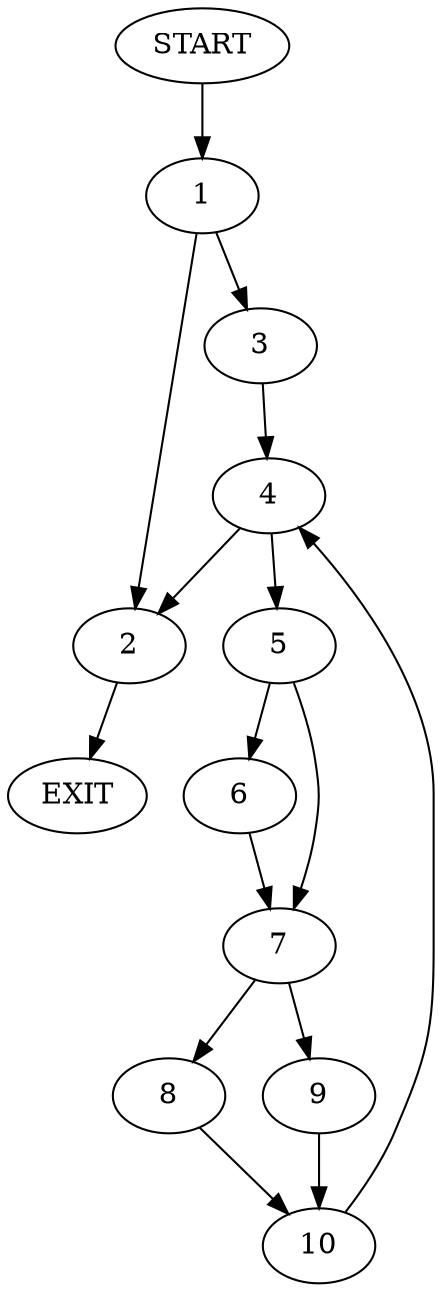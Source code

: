 digraph {
0 [label="START"]
11 [label="EXIT"]
0 -> 1
1 -> 2
1 -> 3
2 -> 11
3 -> 4
4 -> 5
4 -> 2
5 -> 6
5 -> 7
6 -> 7
7 -> 8
7 -> 9
8 -> 10
9 -> 10
10 -> 4
}
